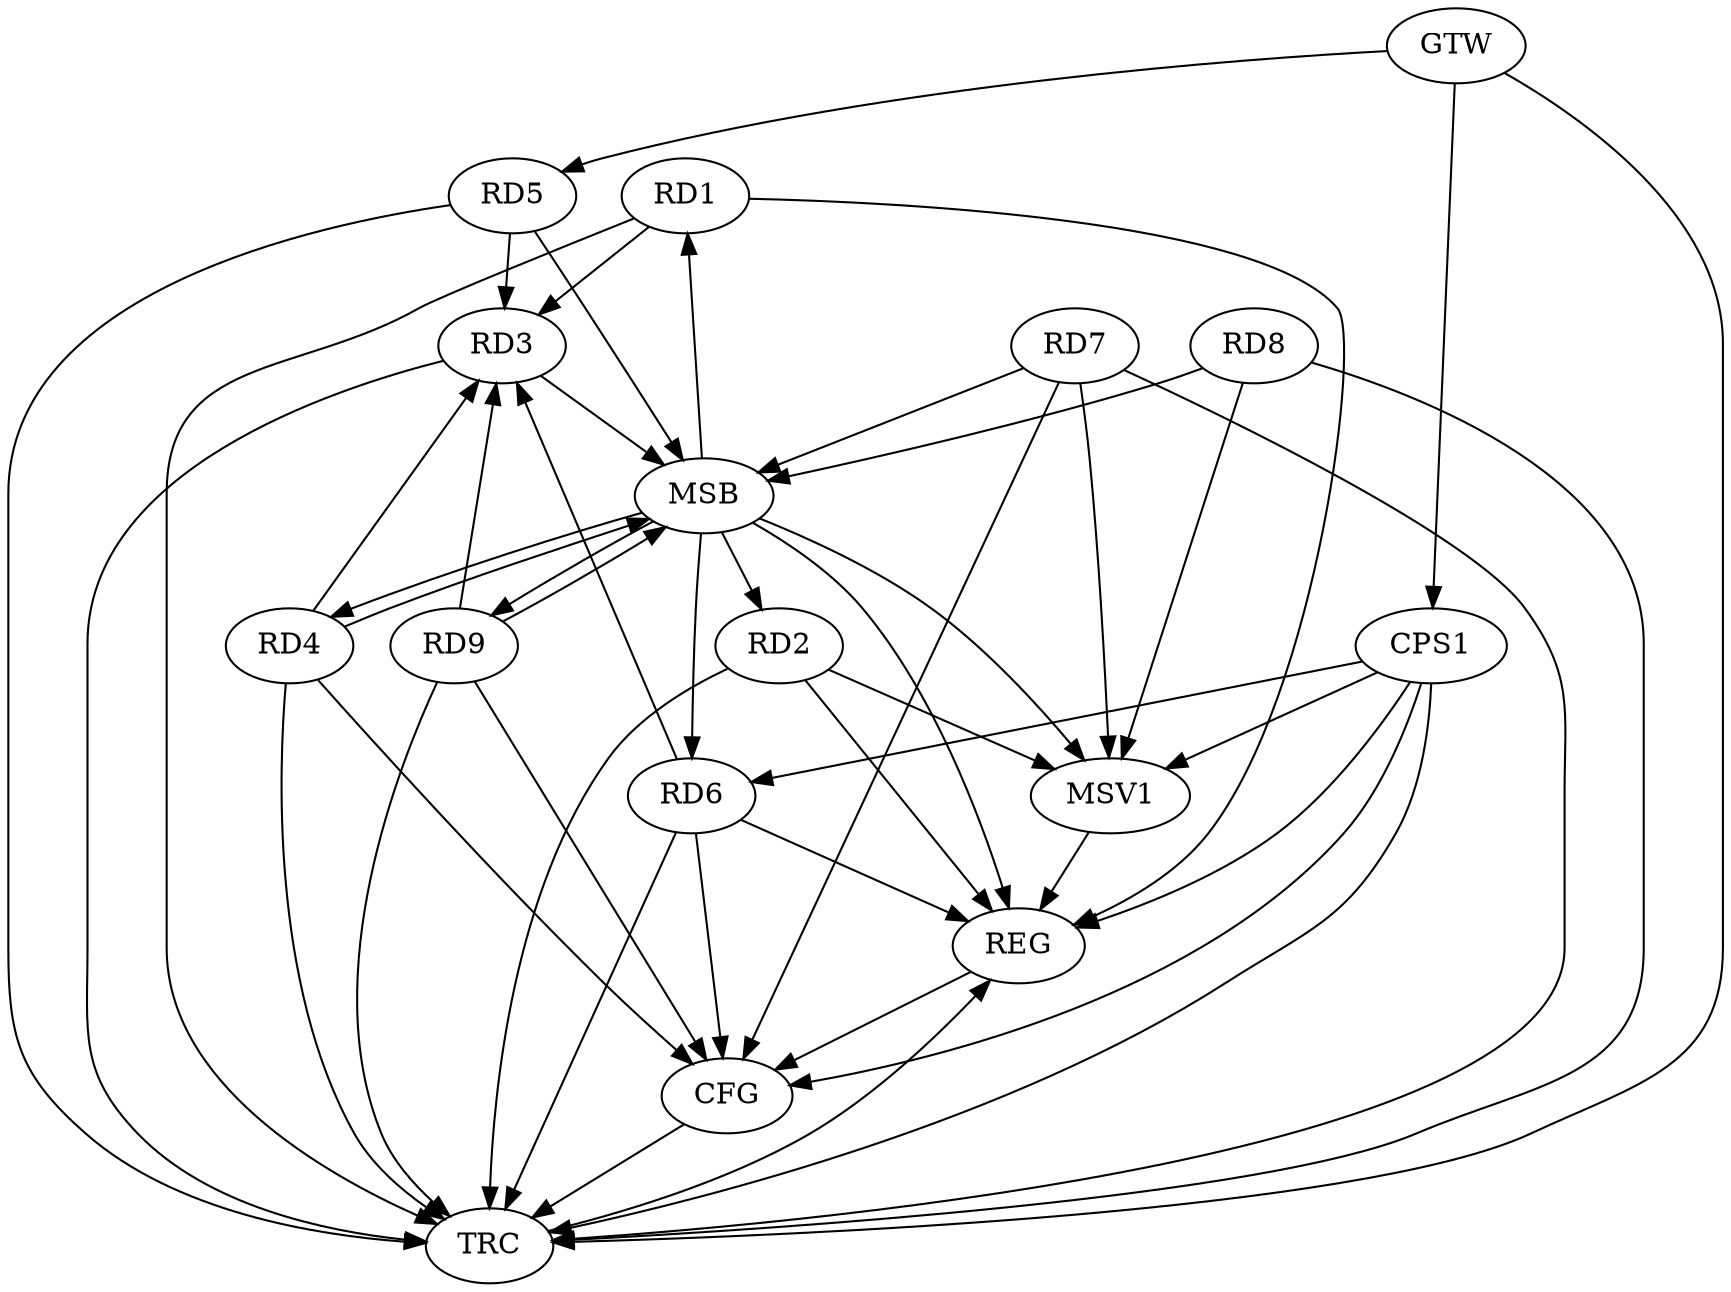 strict digraph G {
  RD1 [ label="RD1" ];
  RD2 [ label="RD2" ];
  RD3 [ label="RD3" ];
  RD4 [ label="RD4" ];
  RD5 [ label="RD5" ];
  RD6 [ label="RD6" ];
  RD7 [ label="RD7" ];
  RD8 [ label="RD8" ];
  RD9 [ label="RD9" ];
  CPS1 [ label="CPS1" ];
  GTW [ label="GTW" ];
  REG [ label="REG" ];
  MSB [ label="MSB" ];
  CFG [ label="CFG" ];
  TRC [ label="TRC" ];
  MSV1 [ label="MSV1" ];
  CPS1 -> RD6;
  GTW -> RD5;
  GTW -> CPS1;
  RD1 -> REG;
  RD2 -> REG;
  RD6 -> REG;
  CPS1 -> REG;
  RD3 -> MSB;
  MSB -> REG;
  RD4 -> MSB;
  MSB -> RD2;
  MSB -> RD6;
  RD5 -> MSB;
  MSB -> RD1;
  RD7 -> MSB;
  MSB -> RD4;
  MSB -> RD9;
  RD8 -> MSB;
  RD9 -> MSB;
  CPS1 -> CFG;
  RD6 -> CFG;
  RD9 -> CFG;
  RD4 -> CFG;
  RD7 -> CFG;
  REG -> CFG;
  RD1 -> TRC;
  RD2 -> TRC;
  RD3 -> TRC;
  RD4 -> TRC;
  RD5 -> TRC;
  RD6 -> TRC;
  RD7 -> TRC;
  RD8 -> TRC;
  RD9 -> TRC;
  CPS1 -> TRC;
  GTW -> TRC;
  CFG -> TRC;
  TRC -> REG;
  RD1 -> RD3;
  RD6 -> RD3;
  RD5 -> RD3;
  RD9 -> RD3;
  RD4 -> RD3;
  CPS1 -> MSV1;
  MSB -> MSV1;
  RD8 -> MSV1;
  RD2 -> MSV1;
  RD7 -> MSV1;
  MSV1 -> REG;
}
